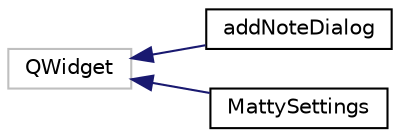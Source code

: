 digraph "Graphical Class Hierarchy"
{
  edge [fontname="Helvetica",fontsize="10",labelfontname="Helvetica",labelfontsize="10"];
  node [fontname="Helvetica",fontsize="10",shape=record];
  rankdir="LR";
  Node8 [label="QWidget",height=0.2,width=0.4,color="grey75", fillcolor="white", style="filled"];
  Node8 -> Node0 [dir="back",color="midnightblue",fontsize="10",style="solid",fontname="Helvetica"];
  Node0 [label="addNoteDialog",height=0.2,width=0.4,color="black", fillcolor="white", style="filled",URL="$classaddNoteDialog.html"];
  Node8 -> Node10 [dir="back",color="midnightblue",fontsize="10",style="solid",fontname="Helvetica"];
  Node10 [label="MattySettings",height=0.2,width=0.4,color="black", fillcolor="white", style="filled",URL="$classMattySettings.html"];
}
